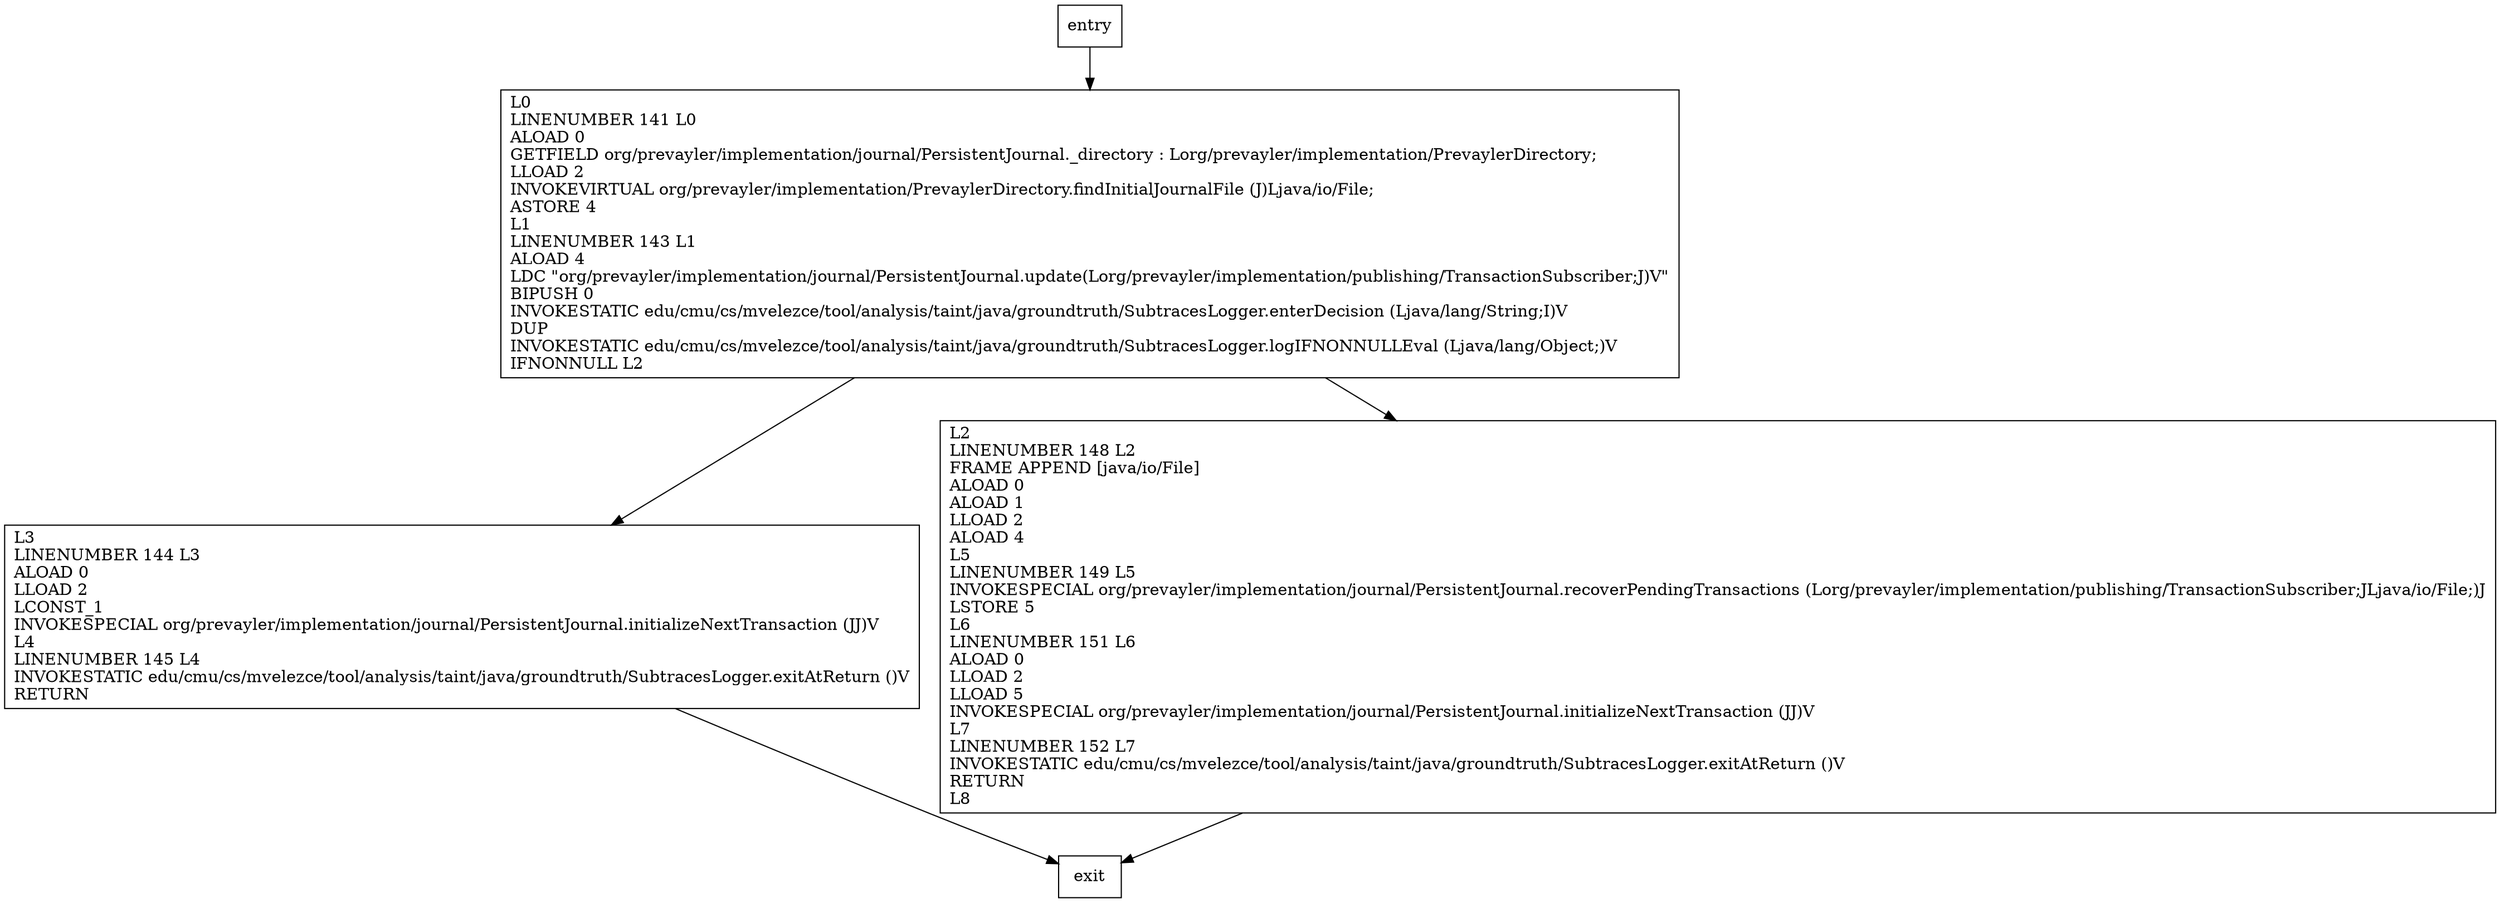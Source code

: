 digraph update {
node [shape=record];
1011399667 [label="L0\lLINENUMBER 141 L0\lALOAD 0\lGETFIELD org/prevayler/implementation/journal/PersistentJournal._directory : Lorg/prevayler/implementation/PrevaylerDirectory;\lLLOAD 2\lINVOKEVIRTUAL org/prevayler/implementation/PrevaylerDirectory.findInitialJournalFile (J)Ljava/io/File;\lASTORE 4\lL1\lLINENUMBER 143 L1\lALOAD 4\lLDC \"org/prevayler/implementation/journal/PersistentJournal.update(Lorg/prevayler/implementation/publishing/TransactionSubscriber;J)V\"\lBIPUSH 0\lINVOKESTATIC edu/cmu/cs/mvelezce/tool/analysis/taint/java/groundtruth/SubtracesLogger.enterDecision (Ljava/lang/String;I)V\lDUP\lINVOKESTATIC edu/cmu/cs/mvelezce/tool/analysis/taint/java/groundtruth/SubtracesLogger.logIFNONNULLEval (Ljava/lang/Object;)V\lIFNONNULL L2\l"];
633324888 [label="L3\lLINENUMBER 144 L3\lALOAD 0\lLLOAD 2\lLCONST_1\lINVOKESPECIAL org/prevayler/implementation/journal/PersistentJournal.initializeNextTransaction (JJ)V\lL4\lLINENUMBER 145 L4\lINVOKESTATIC edu/cmu/cs/mvelezce/tool/analysis/taint/java/groundtruth/SubtracesLogger.exitAtReturn ()V\lRETURN\l"];
1254593146 [label="L2\lLINENUMBER 148 L2\lFRAME APPEND [java/io/File]\lALOAD 0\lALOAD 1\lLLOAD 2\lALOAD 4\lL5\lLINENUMBER 149 L5\lINVOKESPECIAL org/prevayler/implementation/journal/PersistentJournal.recoverPendingTransactions (Lorg/prevayler/implementation/publishing/TransactionSubscriber;JLjava/io/File;)J\lLSTORE 5\lL6\lLINENUMBER 151 L6\lALOAD 0\lLLOAD 2\lLLOAD 5\lINVOKESPECIAL org/prevayler/implementation/journal/PersistentJournal.initializeNextTransaction (JJ)V\lL7\lLINENUMBER 152 L7\lINVOKESTATIC edu/cmu/cs/mvelezce/tool/analysis/taint/java/groundtruth/SubtracesLogger.exitAtReturn ()V\lRETURN\lL8\l"];
entry;
exit;
1011399667 -> 633324888;
1011399667 -> 1254593146;
633324888 -> exit;
entry -> 1011399667;
1254593146 -> exit;
}
